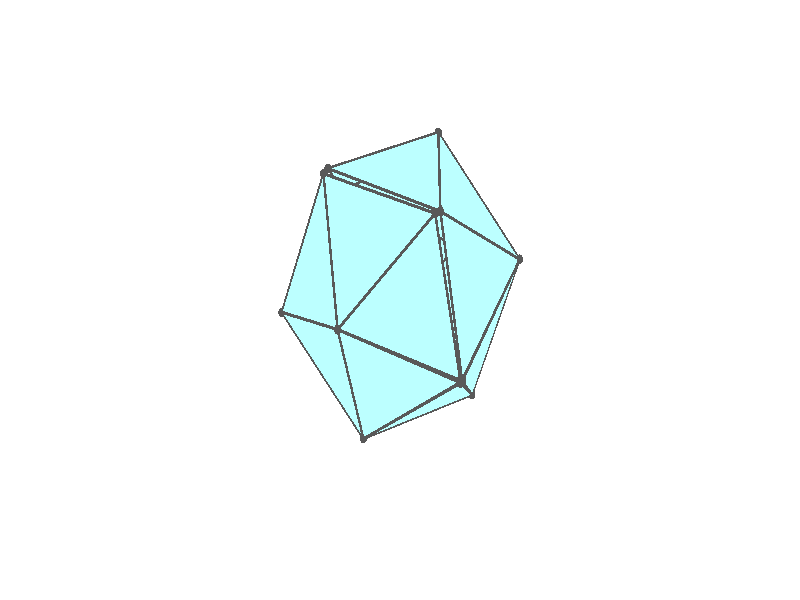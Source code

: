 #version 3.7;
global_settings{assumed_gamma 1.0}
camera{perspective location <18.750000000000000000000000, 10.825317547305481014063844, 12.499999999999996447286321> right <0.133333333333333331482962, -0.230940107675850353485814, -0.000000000000000000000000> up <-0.064951905283832905846353, -0.037499999999999998612221, 0.129903810567665811692706> direction <0.750000000000000111022302, 0.433012701892219298294151, 0.499999999999999944488849> sky <-0.433012701892219298294151, -0.249999999999999944488849, 0.866025403784438707610605> look_at <18.000000000000000000000000, 10.392304845413262270881205, 11.999999999999996447286321>}
light_source{<18.750000000000000000000000, 10.825317547305481014063844, 12.499999999999996447286321> rgb<1.0,1.0,1.0>}
background{rgb<1,1,1>}
union{union{object{union{sphere{<-0.303530999103342913336689, 0.525731112119133481286326, -0.691461018186227183157655>,0.029999999999999998889777}sphere{<-0.303530999103343301914748, -0.525731112119133370264024, -0.691461018186227183157655>,0.029999999999999998889777}sphere{<0.607061998206686048717984, -0.000000000000000148687307, -0.691461018186227183157655>,0.029999999999999998889777}} pigment{rgb<0.1,0.1,0.1>}}object{union{cylinder{<-0.303530999103342913336689, 0.525731112119133481286326, -0.691461018186227183157655>,<-0.303530999103343301914748, -0.525731112119133370264024, -0.691461018186227183157655>,0.010000000000000000208167}cylinder{<-0.303530999103343301914748, -0.525731112119133370264024, -0.691461018186227183157655>,<0.607061998206686048717984, -0.000000000000000148687307, -0.691461018186227183157655>,0.010000000000000000208167}cylinder{<0.607061998206686048717984, -0.000000000000000148687307, -0.691461018186227183157655>,<-0.303530999103342913336689, 0.525731112119133481286326, -0.691461018186227183157655>,0.010000000000000000208167}} pigment{rgb<0.1,0.1,0.1>}}object{polygon{3.000000000000000000000000,<-0.303530999103342913336689, 0.525731112119133481286326, -0.691461018186227183157655>,<-0.303530999103343301914748, -0.525731112119133370264024, -0.691461018186227183157655>,<0.607061998206686048717984, -0.000000000000000148687307, -0.691461018186227183157655>} pigment{rgbft<0.5,1.0,1.0,0.1,0.1>}}}union{object{union{sphere{<-0.303530999103342913336689, 0.525731112119133370264024, -0.691461018186227072135353>,0.029999999999999998889777}sphere{<-0.303530999103343246403597, -0.525731112119133481286326, -0.691461018186227072135353>,0.029999999999999998889777}sphere{<-0.986121757173971213994434, 0.000000000000000401670717, -0.088759214848434575539926>,0.029999999999999998889777}} pigment{rgb<0.1,0.1,0.1>}}object{union{cylinder{<-0.303530999103342913336689, 0.525731112119133370264024, -0.691461018186227072135353>,<-0.303530999103343246403597, -0.525731112119133481286326, -0.691461018186227072135353>,0.010000000000000000208167}cylinder{<-0.303530999103343246403597, -0.525731112119133481286326, -0.691461018186227072135353>,<-0.986121757173971213994434, 0.000000000000000401670717, -0.088759214848434575539926>,0.010000000000000000208167}cylinder{<-0.986121757173971213994434, 0.000000000000000401670717, -0.088759214848434575539926>,<-0.303530999103342913336689, 0.525731112119133370264024, -0.691461018186227072135353>,0.010000000000000000208167}} pigment{rgb<0.1,0.1,0.1>}}object{polygon{3.000000000000000000000000,<-0.303530999103342913336689, 0.525731112119133370264024, -0.691461018186227072135353>,<-0.303530999103343246403597, -0.525731112119133481286326, -0.691461018186227072135353>,<-0.986121757173971213994434, 0.000000000000000401670717, -0.088759214848434575539926>} pigment{rgbft<0.5,1.0,1.0,0.1,0.1>}}}union{object{union{sphere{<-0.303530999103342913336689, 0.525731112119133703330931, -0.691461018186227072135353>,0.029999999999999998889777}sphere{<-0.501749951425755513767513, 0.854006492937208872007204, 0.287577964842046562843336>,0.029999999999999998889777}sphere{<-0.986121757173971325016737, 0.000000000000000263677968, -0.088759214848434575539926>,0.029999999999999998889777}} pigment{rgb<0.1,0.1,0.1>}}object{union{cylinder{<-0.303530999103342913336689, 0.525731112119133703330931, -0.691461018186227072135353>,<-0.501749951425755513767513, 0.854006492937208872007204, 0.287577964842046562843336>,0.010000000000000000208167}cylinder{<-0.501749951425755513767513, 0.854006492937208872007204, 0.287577964842046562843336>,<-0.986121757173971325016737, 0.000000000000000263677968, -0.088759214848434575539926>,0.010000000000000000208167}cylinder{<-0.986121757173971325016737, 0.000000000000000263677968, -0.088759214848434575539926>,<-0.303530999103342913336689, 0.525731112119133703330931, -0.691461018186227072135353>,0.010000000000000000208167}} pigment{rgb<0.1,0.1,0.1>}}object{polygon{3.000000000000000000000000,<-0.303530999103342913336689, 0.525731112119133703330931, -0.691461018186227072135353>,<-0.501749951425755513767513, 0.854006492937208872007204, 0.287577964842046562843336>,<-0.986121757173971325016737, 0.000000000000000263677968, -0.088759214848434575539926>} pigment{rgbft<0.5,1.0,1.0,0.1,0.1>}}}union{object{union{sphere{<-0.625521211218070916082468, 0.007524957813708044174206, 0.898906432152761780685069>,0.029999999999999998889777}sphere{<-0.501749951425755513767513, 0.854006492937208872007204, 0.287577964842046618354487>,0.029999999999999998889777}sphere{<-0.986121757173971213994434, 0.000000000000000194289029, -0.088759214848434520028775>,0.029999999999999998889777}} pigment{rgb<0.1,0.1,0.1>}}object{union{cylinder{<-0.625521211218070916082468, 0.007524957813708044174206, 0.898906432152761780685069>,<-0.501749951425755513767513, 0.854006492937208872007204, 0.287577964842046618354487>,0.010000000000000000208167}cylinder{<-0.501749951425755513767513, 0.854006492937208872007204, 0.287577964842046618354487>,<-0.986121757173971213994434, 0.000000000000000194289029, -0.088759214848434520028775>,0.010000000000000000208167}cylinder{<-0.986121757173971213994434, 0.000000000000000194289029, -0.088759214848434520028775>,<-0.625521211218070916082468, 0.007524957813708044174206, 0.898906432152761780685069>,0.010000000000000000208167}} pigment{rgb<0.1,0.1,0.1>}}object{polygon{3.000000000000000000000000,<-0.625521211218070916082468, 0.007524957813708044174206, 0.898906432152761780685069>,<-0.501749951425755513767513, 0.854006492937208872007204, 0.287577964842046618354487>,<-0.986121757173971213994434, 0.000000000000000194289029, -0.088759214848434520028775>} pigment{rgbft<0.5,1.0,1.0,0.1,0.1>}}}union{object{union{sphere{<-0.625521211218070916082468, 0.007524957813708071929781, 0.898906432152761780685069>,0.029999999999999998889777}sphere{<-0.501749951425755513767513, 0.854006492937208760984902, 0.287577964842046562843336>,0.029999999999999998889777}sphere{<0.282234614732456146057871, 0.537954780614006145000872, 0.912919730729609191222096>,0.029999999999999998889777}} pigment{rgb<0.1,0.1,0.1>}}object{union{cylinder{<-0.625521211218070916082468, 0.007524957813708071929781, 0.898906432152761780685069>,<-0.501749951425755513767513, 0.854006492937208760984902, 0.287577964842046562843336>,0.010000000000000000208167}cylinder{<-0.501749951425755513767513, 0.854006492937208760984902, 0.287577964842046562843336>,<0.282234614732456146057871, 0.537954780614006145000872, 0.912919730729609191222096>,0.010000000000000000208167}cylinder{<0.282234614732456146057871, 0.537954780614006145000872, 0.912919730729609191222096>,<-0.625521211218070916082468, 0.007524957813708071929781, 0.898906432152761780685069>,0.010000000000000000208167}} pigment{rgb<0.1,0.1,0.1>}}object{polygon{3.000000000000000000000000,<-0.625521211218070916082468, 0.007524957813708071929781, 0.898906432152761780685069>,<-0.501749951425755513767513, 0.854006492937208760984902, 0.287577964842046562843336>,<0.282234614732456146057871, 0.537954780614006145000872, 0.912919730729609191222096>} pigment{rgbft<0.5,1.0,1.0,0.1,0.1>}}}union{object{union{sphere{<-0.625521211218070805060165, 0.007524957813708099685357, 0.898906432152761558640464>,0.029999999999999998889777}sphere{<0.287396005856866532113258, -0.513399736492624714223609, 0.927056505511255513063418>,0.029999999999999998889777}sphere{<0.282234614732456090546719, 0.537954780614005922956267, 0.912919730729609080199793>,0.029999999999999998889777}} pigment{rgb<0.1,0.1,0.1>}}object{union{cylinder{<-0.625521211218070805060165, 0.007524957813708099685357, 0.898906432152761558640464>,<0.287396005856866532113258, -0.513399736492624714223609, 0.927056505511255513063418>,0.010000000000000000208167}cylinder{<0.287396005856866532113258, -0.513399736492624714223609, 0.927056505511255513063418>,<0.282234614732456090546719, 0.537954780614005922956267, 0.912919730729609080199793>,0.010000000000000000208167}cylinder{<0.282234614732456090546719, 0.537954780614005922956267, 0.912919730729609080199793>,<-0.625521211218070805060165, 0.007524957813708099685357, 0.898906432152761558640464>,0.010000000000000000208167}} pigment{rgb<0.1,0.1,0.1>}}object{polygon{3.000000000000000000000000,<-0.625521211218070805060165, 0.007524957813708099685357, 0.898906432152761558640464>,<0.287396005856866532113258, -0.513399736492624714223609, 0.927056505511255513063418>,<0.282234614732456090546719, 0.537954780614005922956267, 0.912919730729609080199793>} pigment{rgbft<0.5,1.0,1.0,0.1,0.1>}}}union{object{union{sphere{<0.493060878586985273930310, -0.854006492937208760984902, -0.088759214848434631051077>,0.029999999999999998889777}sphere{<-0.303530999103343079870143, -0.525731112119133259241721, -0.691461018186227072135353>,0.029999999999999998889777}sphere{<0.607061998206685715651076, -0.000000000000000194289029, -0.691461018186227294179957>,0.029999999999999998889777}} pigment{rgb<0.1,0.1,0.1>}}object{union{cylinder{<0.493060878586985273930310, -0.854006492937208760984902, -0.088759214848434631051077>,<-0.303530999103343079870143, -0.525731112119133259241721, -0.691461018186227072135353>,0.010000000000000000208167}cylinder{<-0.303530999103343079870143, -0.525731112119133259241721, -0.691461018186227072135353>,<0.607061998206685715651076, -0.000000000000000194289029, -0.691461018186227294179957>,0.010000000000000000208167}cylinder{<0.607061998206685715651076, -0.000000000000000194289029, -0.691461018186227294179957>,<0.493060878586985273930310, -0.854006492937208760984902, -0.088759214848434631051077>,0.010000000000000000208167}} pigment{rgb<0.1,0.1,0.1>}}object{polygon{3.000000000000000000000000,<0.493060878586985273930310, -0.854006492937208760984902, -0.088759214848434631051077>,<-0.303530999103343079870143, -0.525731112119133259241721, -0.691461018186227072135353>,<0.607061998206685715651076, -0.000000000000000194289029, -0.691461018186227294179957>} pigment{rgbft<0.5,1.0,1.0,0.1,0.1>}}}union{object{union{sphere{<0.493060878586985329441461, -0.854006492937208872007204, -0.088759214848434658806653>,0.029999999999999998889777}sphere{<0.990466293593356361668611, -0.007524957813708516018991, 0.287577964842045896709521>,0.029999999999999998889777}sphere{<0.607061998206685826673379, -0.000000000000000166533454, -0.691461018186227405202260>,0.029999999999999998889777}} pigment{rgb<0.1,0.1,0.1>}}object{union{cylinder{<0.493060878586985329441461, -0.854006492937208872007204, -0.088759214848434658806653>,<0.990466293593356361668611, -0.007524957813708516018991, 0.287577964842045896709521>,0.010000000000000000208167}cylinder{<0.990466293593356361668611, -0.007524957813708516018991, 0.287577964842045896709521>,<0.607061998206685826673379, -0.000000000000000166533454, -0.691461018186227405202260>,0.010000000000000000208167}cylinder{<0.607061998206685826673379, -0.000000000000000166533454, -0.691461018186227405202260>,<0.493060878586985329441461, -0.854006492937208872007204, -0.088759214848434658806653>,0.010000000000000000208167}} pigment{rgb<0.1,0.1,0.1>}}object{polygon{3.000000000000000000000000,<0.493060878586985329441461, -0.854006492937208872007204, -0.088759214848434658806653>,<0.990466293593356361668611, -0.007524957813708516018991, 0.287577964842045896709521>,<0.607061998206685826673379, -0.000000000000000166533454, -0.691461018186227405202260>} pigment{rgbft<0.5,1.0,1.0,0.1,0.1>}}}union{object{union{sphere{<0.493060878586985329441461, -0.854006492937208872007204, -0.088759214848434742073380>,0.029999999999999998889777}sphere{<0.990466293593356361668611, -0.007524957813708571530142, 0.287577964842046007731824>,0.029999999999999998889777}sphere{<0.319277410238113068530197, -0.537954780614006811134686, 0.898906432152761558640464>,0.029999999999999998889777}} pigment{rgb<0.1,0.1,0.1>}}object{union{cylinder{<0.493060878586985329441461, -0.854006492937208872007204, -0.088759214848434742073380>,<0.990466293593356361668611, -0.007524957813708571530142, 0.287577964842046007731824>,0.010000000000000000208167}cylinder{<0.990466293593356361668611, -0.007524957813708571530142, 0.287577964842046007731824>,<0.319277410238113068530197, -0.537954780614006811134686, 0.898906432152761558640464>,0.010000000000000000208167}cylinder{<0.319277410238113068530197, -0.537954780614006811134686, 0.898906432152761558640464>,<0.493060878586985329441461, -0.854006492937208872007204, -0.088759214848434742073380>,0.010000000000000000208167}} pigment{rgb<0.1,0.1,0.1>}}object{polygon{3.000000000000000000000000,<0.493060878586985329441461, -0.854006492937208872007204, -0.088759214848434742073380>,<0.990466293593356361668611, -0.007524957813708571530142, 0.287577964842046007731824>,<0.319277410238113068530197, -0.537954780614006811134686, 0.898906432152761558640464>} pigment{rgbft<0.5,1.0,1.0,0.1,0.1>}}}union{object{union{sphere{<0.324765198732786752877644, 0.513399736492624048089795, 0.912919730729608858155188>,0.029999999999999998889777}sphere{<0.990466293593356361668611, -0.007524957813708571530142, 0.287577964842046007731824>,0.029999999999999998889777}sphere{<0.319277410238113124041348, -0.537954780614006589090081, 0.898906432152761558640464>,0.029999999999999998889777}} pigment{rgb<0.1,0.1,0.1>}}object{union{cylinder{<0.324765198732786752877644, 0.513399736492624048089795, 0.912919730729608858155188>,<0.990466293593356361668611, -0.007524957813708571530142, 0.287577964842046007731824>,0.010000000000000000208167}cylinder{<0.990466293593356361668611, -0.007524957813708571530142, 0.287577964842046007731824>,<0.319277410238113124041348, -0.537954780614006589090081, 0.898906432152761558640464>,0.010000000000000000208167}cylinder{<0.319277410238113124041348, -0.537954780614006589090081, 0.898906432152761558640464>,<0.324765198732786752877644, 0.513399736492624048089795, 0.912919730729608858155188>,0.010000000000000000208167}} pigment{rgb<0.1,0.1,0.1>}}object{polygon{3.000000000000000000000000,<0.324765198732786752877644, 0.513399736492624048089795, 0.912919730729608858155188>,<0.990466293593356361668611, -0.007524957813708571530142, 0.287577964842046007731824>,<0.319277410238113124041348, -0.537954780614006589090081, 0.898906432152761558640464>} pigment{rgbft<0.5,1.0,1.0,0.1,0.1>}}}union{object{union{sphere{<-0.303530999103342746803236, 0.525731112119133259241721, -0.691461018186227183157655>,0.029999999999999998889777}sphere{<0.493060878586985606997217, 0.854006492937208760984902, -0.088759214848434742073380>,0.029999999999999998889777}sphere{<0.607061998206685826673379, 0.000000000000000027755576, -0.691461018186227183157655>,0.029999999999999998889777}} pigment{rgb<0.1,0.1,0.1>}}object{union{cylinder{<-0.303530999103342746803236, 0.525731112119133259241721, -0.691461018186227183157655>,<0.493060878586985606997217, 0.854006492937208760984902, -0.088759214848434742073380>,0.010000000000000000208167}cylinder{<0.493060878586985606997217, 0.854006492937208760984902, -0.088759214848434742073380>,<0.607061998206685826673379, 0.000000000000000027755576, -0.691461018186227183157655>,0.010000000000000000208167}cylinder{<0.607061998206685826673379, 0.000000000000000027755576, -0.691461018186227183157655>,<-0.303530999103342746803236, 0.525731112119133259241721, -0.691461018186227183157655>,0.010000000000000000208167}} pigment{rgb<0.1,0.1,0.1>}}object{polygon{3.000000000000000000000000,<-0.303530999103342746803236, 0.525731112119133259241721, -0.691461018186227183157655>,<0.493060878586985606997217, 0.854006492937208760984902, -0.088759214848434742073380>,<0.607061998206685826673379, 0.000000000000000027755576, -0.691461018186227183157655>} pigment{rgbft<0.5,1.0,1.0,0.1,0.1>}}}union{object{union{sphere{<-0.501749951425756401945932, -0.854006492937207983828785, 0.287577964842046451821034>,0.029999999999999998889777}sphere{<-0.303530999103343190892446, -0.525731112119133481286326, -0.691461018186226961113050>,0.029999999999999998889777}sphere{<-0.986121757173971325016737, 0.000000000000000485722573, -0.088759214848434575539926>,0.029999999999999998889777}} pigment{rgb<0.1,0.1,0.1>}}object{union{cylinder{<-0.501749951425756401945932, -0.854006492937207983828785, 0.287577964842046451821034>,<-0.303530999103343190892446, -0.525731112119133481286326, -0.691461018186226961113050>,0.010000000000000000208167}cylinder{<-0.303530999103343190892446, -0.525731112119133481286326, -0.691461018186226961113050>,<-0.986121757173971325016737, 0.000000000000000485722573, -0.088759214848434575539926>,0.010000000000000000208167}cylinder{<-0.986121757173971325016737, 0.000000000000000485722573, -0.088759214848434575539926>,<-0.501749951425756401945932, -0.854006492937207983828785, 0.287577964842046451821034>,0.010000000000000000208167}} pigment{rgb<0.1,0.1,0.1>}}object{polygon{3.000000000000000000000000,<-0.501749951425756401945932, -0.854006492937207983828785, 0.287577964842046451821034>,<-0.303530999103343190892446, -0.525731112119133481286326, -0.691461018186226961113050>,<-0.986121757173971325016737, 0.000000000000000485722573, -0.088759214848434575539926>} pigment{rgbft<0.5,1.0,1.0,0.1,0.1>}}}union{object{union{sphere{<-0.303530999103342913336689, 0.525731112119133703330931, -0.691461018186227072135353>,0.029999999999999998889777}sphere{<-0.501749951425755513767513, 0.854006492937208872007204, 0.287577964842046562843336>,0.029999999999999998889777}sphere{<0.483290738414370923958785, 0.861531450750916638625654, -0.080132550875511701637954>,0.029999999999999998889777}} pigment{rgb<0.1,0.1,0.1>}}object{union{cylinder{<-0.303530999103342913336689, 0.525731112119133703330931, -0.691461018186227072135353>,<-0.501749951425755513767513, 0.854006492937208872007204, 0.287577964842046562843336>,0.010000000000000000208167}cylinder{<-0.501749951425755513767513, 0.854006492937208872007204, 0.287577964842046562843336>,<0.483290738414370923958785, 0.861531450750916638625654, -0.080132550875511701637954>,0.010000000000000000208167}cylinder{<0.483290738414370923958785, 0.861531450750916638625654, -0.080132550875511701637954>,<-0.303530999103342913336689, 0.525731112119133703330931, -0.691461018186227072135353>,0.010000000000000000208167}} pigment{rgb<0.1,0.1,0.1>}}object{polygon{3.000000000000000000000000,<-0.303530999103342913336689, 0.525731112119133703330931, -0.691461018186227072135353>,<-0.501749951425755513767513, 0.854006492937208872007204, 0.287577964842046562843336>,<0.483290738414370923958785, 0.861531450750916638625654, -0.080132550875511701637954>} pigment{rgbft<0.5,1.0,1.0,0.1,0.1>}}}union{object{union{sphere{<-0.625521211218070916082468, 0.007524957813708044174206, 0.898906432152761891707371>,0.029999999999999998889777}sphere{<-0.504587122785257857771057, -0.849307782256043752866503, 0.301591263418893695824607>,0.029999999999999998889777}sphere{<-0.986121757173971213994434, 0.000000000000000194722710, -0.088759214848434631051077>,0.029999999999999998889777}} pigment{rgb<0.1,0.1,0.1>}}object{union{cylinder{<-0.625521211218070916082468, 0.007524957813708044174206, 0.898906432152761891707371>,<-0.504587122785257857771057, -0.849307782256043752866503, 0.301591263418893695824607>,0.010000000000000000208167}cylinder{<-0.504587122785257857771057, -0.849307782256043752866503, 0.301591263418893695824607>,<-0.986121757173971213994434, 0.000000000000000194722710, -0.088759214848434631051077>,0.010000000000000000208167}cylinder{<-0.986121757173971213994434, 0.000000000000000194722710, -0.088759214848434631051077>,<-0.625521211218070916082468, 0.007524957813708044174206, 0.898906432152761891707371>,0.010000000000000000208167}} pigment{rgb<0.1,0.1,0.1>}}object{polygon{3.000000000000000000000000,<-0.625521211218070916082468, 0.007524957813708044174206, 0.898906432152761891707371>,<-0.504587122785257857771057, -0.849307782256043752866503, 0.301591263418893695824607>,<-0.986121757173971213994434, 0.000000000000000194722710, -0.088759214848434631051077>} pigment{rgbft<0.5,1.0,1.0,0.1,0.1>}}}union{object{union{sphere{<0.488452129538782253703744, 0.861639157882552852996128, -0.065995776093864810807332>,0.029999999999999998889777}sphere{<-0.501749951425755624789815, 0.854006492937208872007204, 0.287577964842046507332185>,0.029999999999999998889777}sphere{<0.282234614732456146057871, 0.537954780614006145000872, 0.912919730729609302244398>,0.029999999999999998889777}} pigment{rgb<0.1,0.1,0.1>}}object{union{cylinder{<0.488452129538782253703744, 0.861639157882552852996128, -0.065995776093864810807332>,<-0.501749951425755624789815, 0.854006492937208872007204, 0.287577964842046507332185>,0.010000000000000000208167}cylinder{<-0.501749951425755624789815, 0.854006492937208872007204, 0.287577964842046507332185>,<0.282234614732456146057871, 0.537954780614006145000872, 0.912919730729609302244398>,0.010000000000000000208167}cylinder{<0.282234614732456146057871, 0.537954780614006145000872, 0.912919730729609302244398>,<0.488452129538782253703744, 0.861639157882552852996128, -0.065995776093864810807332>,0.010000000000000000208167}} pigment{rgb<0.1,0.1,0.1>}}object{polygon{3.000000000000000000000000,<0.488452129538782253703744, 0.861639157882552852996128, -0.065995776093864810807332>,<-0.501749951425755624789815, 0.854006492937208872007204, 0.287577964842046507332185>,<0.282234614732456146057871, 0.537954780614006145000872, 0.912919730729609302244398>} pigment{rgbft<0.5,1.0,1.0,0.1,0.1>}}}union{object{union{sphere{<-0.625521211218070583015560, 0.007524957813708127440933, 0.898906432152761669662766>,0.029999999999999998889777}sphere{<0.287396005856866421090956, -0.513399736492624603201307, 0.927056505511255624085720>,0.029999999999999998889777}sphere{<-0.493365700558296427225002, -0.853831531654467790204421, 0.310541980427985586654671>,0.029999999999999998889777}} pigment{rgb<0.1,0.1,0.1>}}object{union{cylinder{<-0.625521211218070583015560, 0.007524957813708127440933, 0.898906432152761669662766>,<0.287396005856866421090956, -0.513399736492624603201307, 0.927056505511255624085720>,0.010000000000000000208167}cylinder{<0.287396005856866421090956, -0.513399736492624603201307, 0.927056505511255624085720>,<-0.493365700558296427225002, -0.853831531654467790204421, 0.310541980427985586654671>,0.010000000000000000208167}cylinder{<-0.493365700558296427225002, -0.853831531654467790204421, 0.310541980427985586654671>,<-0.625521211218070583015560, 0.007524957813708127440933, 0.898906432152761669662766>,0.010000000000000000208167}} pigment{rgb<0.1,0.1,0.1>}}object{polygon{3.000000000000000000000000,<-0.625521211218070583015560, 0.007524957813708127440933, 0.898906432152761669662766>,<0.287396005856866421090956, -0.513399736492624603201307, 0.927056505511255624085720>,<-0.493365700558296427225002, -0.853831531654467790204421, 0.310541980427985586654671>} pigment{rgbft<0.5,1.0,1.0,0.1,0.1>}}}union{object{union{sphere{<0.493060878586985384952612, -0.854006492937208872007204, -0.088759214848434631051077>,0.029999999999999998889777}sphere{<-0.303530999103343135381294, -0.525731112119133259241721, -0.691461018186227072135353>,0.029999999999999998889777}sphere{<-0.488716342167601069945704, -0.861531450750916860670259, 0.287577964842046063242975>,0.029999999999999998889777}} pigment{rgb<0.1,0.1,0.1>}}object{union{cylinder{<0.493060878586985384952612, -0.854006492937208872007204, -0.088759214848434631051077>,<-0.303530999103343135381294, -0.525731112119133259241721, -0.691461018186227072135353>,0.010000000000000000208167}cylinder{<-0.303530999103343135381294, -0.525731112119133259241721, -0.691461018186227072135353>,<-0.488716342167601069945704, -0.861531450750916860670259, 0.287577964842046063242975>,0.010000000000000000208167}cylinder{<-0.488716342167601069945704, -0.861531450750916860670259, 0.287577964842046063242975>,<0.493060878586985384952612, -0.854006492937208872007204, -0.088759214848434631051077>,0.010000000000000000208167}} pigment{rgb<0.1,0.1,0.1>}}object{polygon{3.000000000000000000000000,<0.493060878586985384952612, -0.854006492937208872007204, -0.088759214848434631051077>,<-0.303530999103343135381294, -0.525731112119133259241721, -0.691461018186227072135353>,<-0.488716342167601069945704, -0.861531450750916860670259, 0.287577964842046063242975>} pigment{rgbft<0.5,1.0,1.0,0.1,0.1>}}}union{object{union{sphere{<0.504462753302370670027699, 0.849307782256043308777294, -0.080132550875511840415832>,0.029999999999999998889777}sphere{<0.990466293593356139624007, -0.007524957813708519488438, 0.287577964842045896709521>,0.029999999999999998889777}sphere{<0.607061998206685715651076, -0.000000000000000164365049, -0.691461018186227405202260>,0.029999999999999998889777}} pigment{rgb<0.1,0.1,0.1>}}object{union{cylinder{<0.504462753302370670027699, 0.849307782256043308777294, -0.080132550875511840415832>,<0.990466293593356139624007, -0.007524957813708519488438, 0.287577964842045896709521>,0.010000000000000000208167}cylinder{<0.990466293593356139624007, -0.007524957813708519488438, 0.287577964842045896709521>,<0.607061998206685715651076, -0.000000000000000164365049, -0.691461018186227405202260>,0.010000000000000000208167}cylinder{<0.607061998206685715651076, -0.000000000000000164365049, -0.691461018186227405202260>,<0.504462753302370670027699, 0.849307782256043308777294, -0.080132550875511840415832>,0.010000000000000000208167}} pigment{rgb<0.1,0.1,0.1>}}object{polygon{3.000000000000000000000000,<0.504462753302370670027699, 0.849307782256043308777294, -0.080132550875511840415832>,<0.990466293593356139624007, -0.007524957813708519488438, 0.287577964842045896709521>,<0.607061998206685715651076, -0.000000000000000164365049, -0.691461018186227405202260>} pigment{rgbft<0.5,1.0,1.0,0.1,0.1>}}}union{object{union{sphere{<0.493060878586985162908007, -0.854006492937208872007204, -0.088759214848434700440016>,0.029999999999999998889777}sphere{<-0.483228553672927607642862, -0.861639157882552408906918, 0.301591263418894306447271>,0.029999999999999998889777}sphere{<0.319277410238113068530197, -0.537954780614006811134686, 0.898906432152761447618161>,0.029999999999999998889777}} pigment{rgb<0.1,0.1,0.1>}}object{union{cylinder{<0.493060878586985162908007, -0.854006492937208872007204, -0.088759214848434700440016>,<-0.483228553672927607642862, -0.861639157882552408906918, 0.301591263418894306447271>,0.010000000000000000208167}cylinder{<-0.483228553672927607642862, -0.861639157882552408906918, 0.301591263418894306447271>,<0.319277410238113068530197, -0.537954780614006811134686, 0.898906432152761447618161>,0.010000000000000000208167}cylinder{<0.319277410238113068530197, -0.537954780614006811134686, 0.898906432152761447618161>,<0.493060878586985162908007, -0.854006492937208872007204, -0.088759214848434700440016>,0.010000000000000000208167}} pigment{rgb<0.1,0.1,0.1>}}object{polygon{3.000000000000000000000000,<0.493060878586985162908007, -0.854006492937208872007204, -0.088759214848434700440016>,<-0.483228553672927607642862, -0.861639157882552408906918, 0.301591263418894306447271>,<0.319277410238113068530197, -0.537954780614006811134686, 0.898906432152761447618161>} pigment{rgbft<0.5,1.0,1.0,0.1,0.1>}}}union{object{union{sphere{<0.324765198732786752877644, 0.513399736492624159112097, 0.912919730729609080199793>,0.029999999999999998889777}sphere{<0.990466293593356472690914, -0.007524957813708432752264, 0.287577964842045896709521>,0.029999999999999998889777}sphere{<0.501975334852331145363280, 0.853831531654468678382841, -0.065995776093865365918845>,0.029999999999999998889777}} pigment{rgb<0.1,0.1,0.1>}}object{union{cylinder{<0.324765198732786752877644, 0.513399736492624159112097, 0.912919730729609080199793>,<0.990466293593356472690914, -0.007524957813708432752264, 0.287577964842045896709521>,0.010000000000000000208167}cylinder{<0.990466293593356472690914, -0.007524957813708432752264, 0.287577964842045896709521>,<0.501975334852331145363280, 0.853831531654468678382841, -0.065995776093865365918845>,0.010000000000000000208167}cylinder{<0.501975334852331145363280, 0.853831531654468678382841, -0.065995776093865365918845>,<0.324765198732786752877644, 0.513399736492624159112097, 0.912919730729609080199793>,0.010000000000000000208167}} pigment{rgb<0.1,0.1,0.1>}}object{polygon{3.000000000000000000000000,<0.324765198732786752877644, 0.513399736492624159112097, 0.912919730729609080199793>,<0.990466293593356472690914, -0.007524957813708432752264, 0.287577964842045896709521>,<0.501975334852331145363280, 0.853831531654468678382841, -0.065995776093865365918845>} pigment{rgbft<0.5,1.0,1.0,0.1,0.1>}}}}
